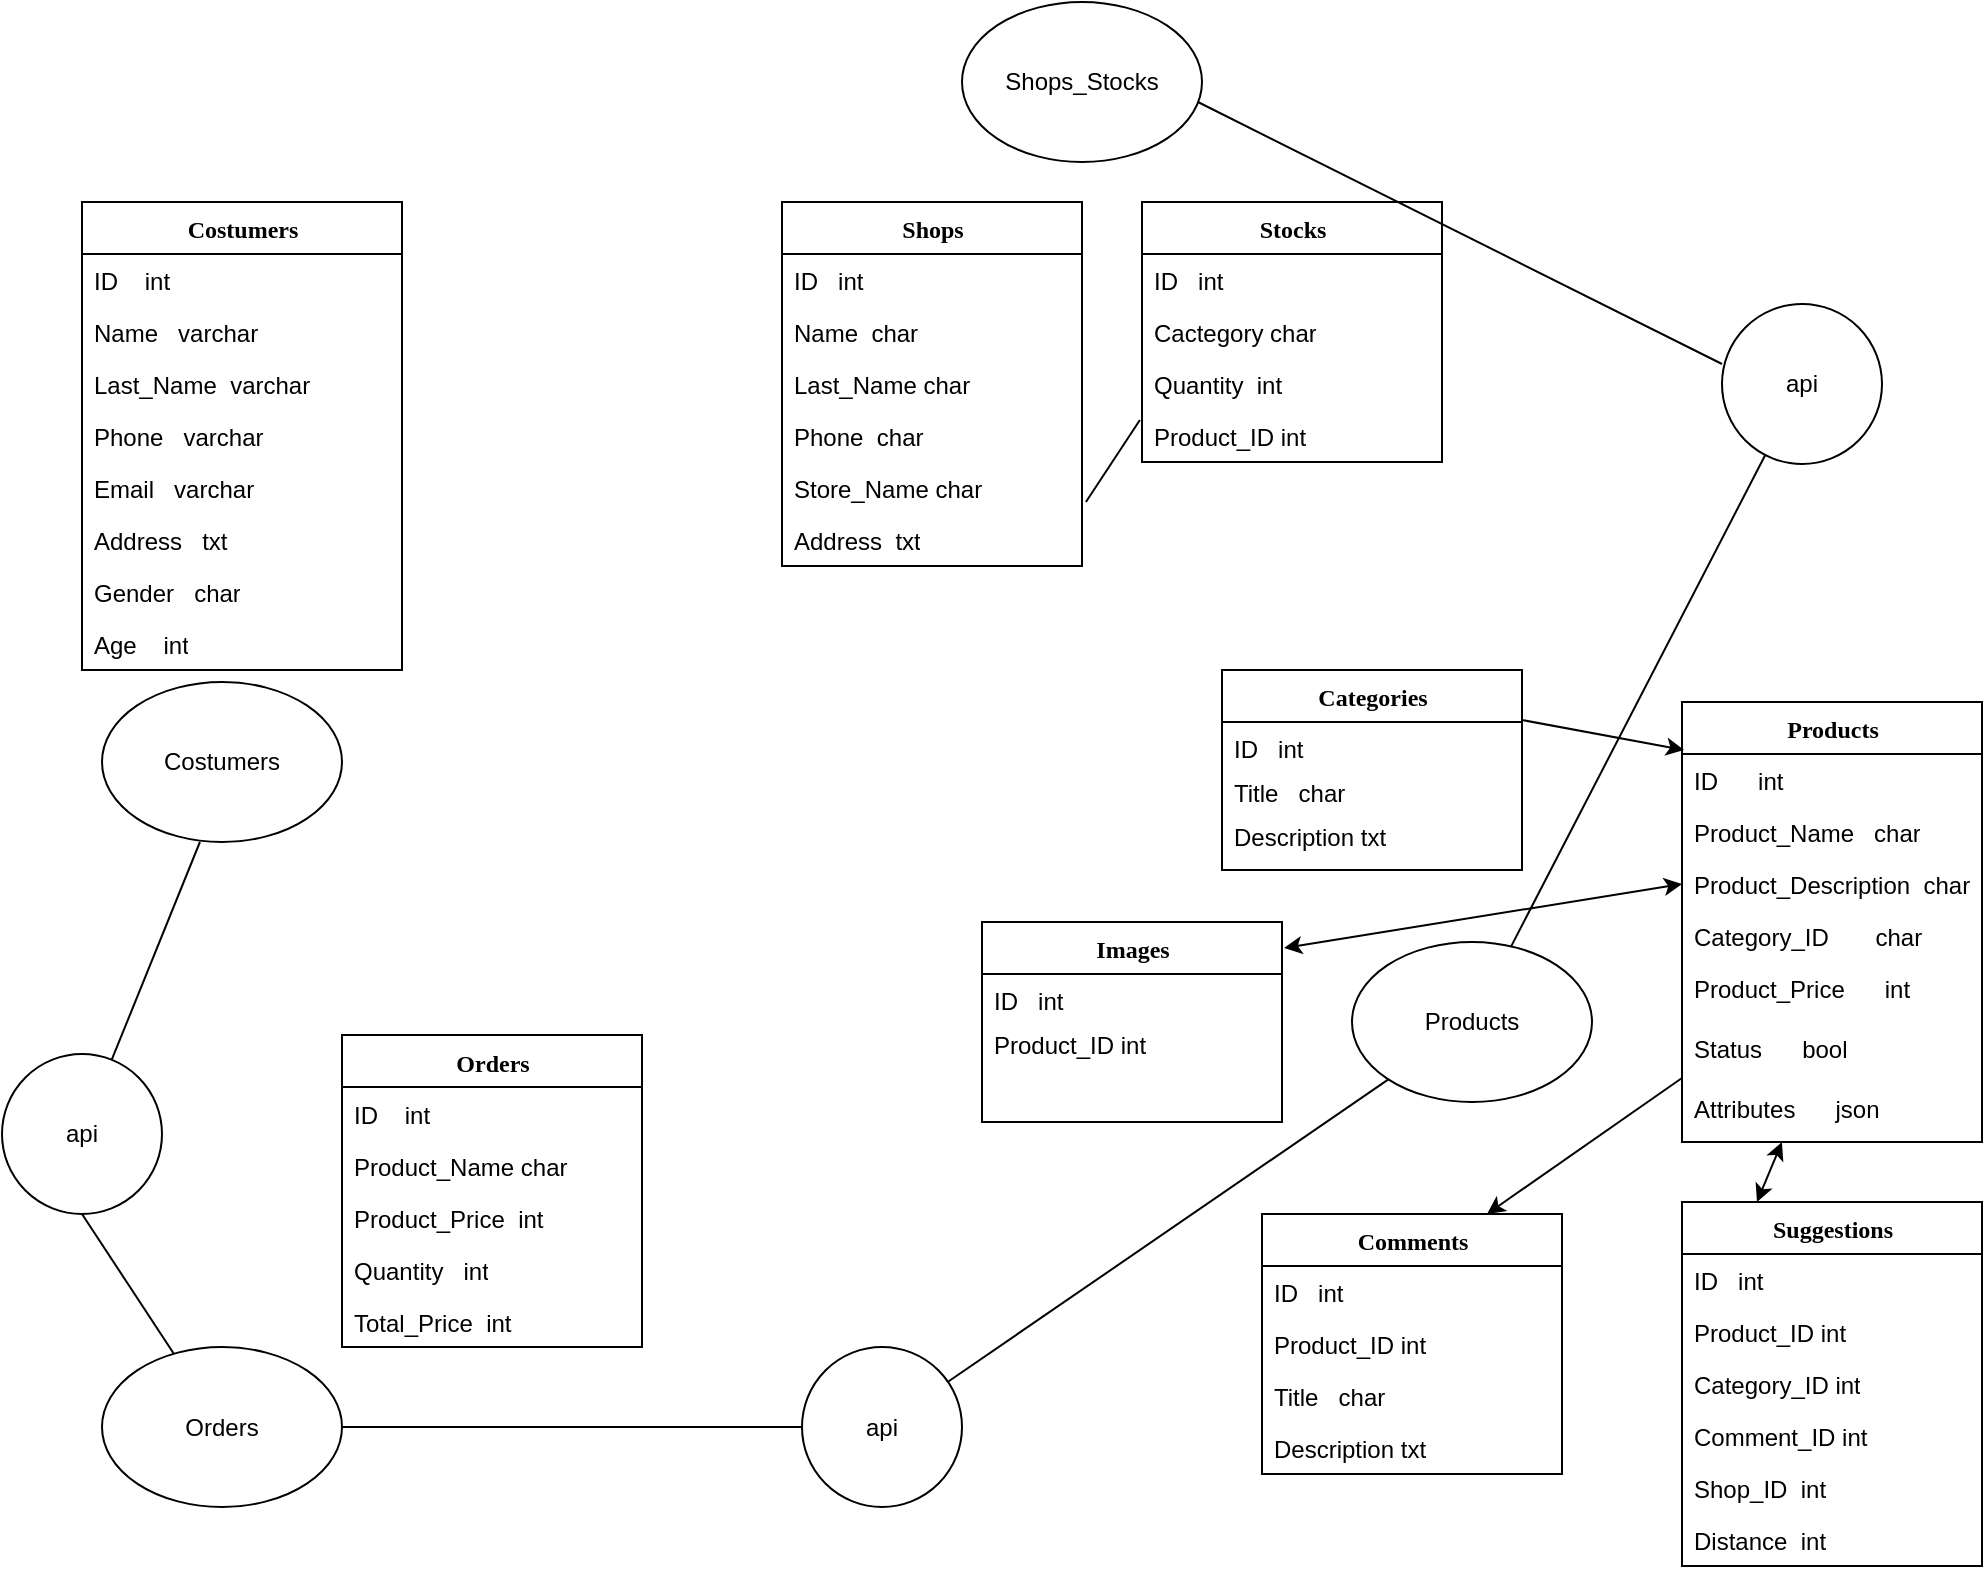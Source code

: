 <mxfile version="15.8.6" type="github">
  <diagram name="Page-1" id="9f46799a-70d6-7492-0946-bef42562c5a5">
    <mxGraphModel dx="1422" dy="794" grid="1" gridSize="10" guides="1" tooltips="1" connect="1" arrows="1" fold="1" page="1" pageScale="1" pageWidth="1100" pageHeight="850" background="none" math="0" shadow="0">
      <root>
        <mxCell id="0" />
        <mxCell id="1" parent="0" />
        <mxCell id="78961159f06e98e8-17" value="Costumers" style="swimlane;html=1;fontStyle=1;align=center;verticalAlign=top;childLayout=stackLayout;horizontal=1;startSize=26;horizontalStack=0;resizeParent=1;resizeLast=0;collapsible=1;marginBottom=0;swimlaneFillColor=#ffffff;rounded=0;shadow=0;comic=0;labelBackgroundColor=none;strokeWidth=1;fillColor=none;fontFamily=Verdana;fontSize=12" parent="1" vertex="1">
          <mxGeometry x="100" y="160" width="160" height="234" as="geometry" />
        </mxCell>
        <mxCell id="78961159f06e98e8-21" value="ID&lt;span style=&quot;white-space: pre&quot;&gt;	&lt;/span&gt;&lt;span style=&quot;white-space: pre&quot;&gt;	&lt;/span&gt;&lt;span style=&quot;white-space: pre&quot;&gt;	&lt;/span&gt;&lt;span style=&quot;white-space: pre&quot;&gt;	&lt;/span&gt;int" style="text;html=1;strokeColor=none;fillColor=none;align=left;verticalAlign=top;spacingLeft=4;spacingRight=4;whiteSpace=wrap;overflow=hidden;rotatable=0;points=[[0,0.5],[1,0.5]];portConstraint=eastwest;" parent="78961159f06e98e8-17" vertex="1">
          <mxGeometry y="26" width="160" height="26" as="geometry" />
        </mxCell>
        <mxCell id="whwB5My_SIchrcy2n_Ha-5" value="Name&lt;span style=&quot;white-space: pre&quot;&gt;	&lt;/span&gt;&lt;span style=&quot;white-space: pre&quot;&gt;	&lt;/span&gt;&lt;span style=&quot;white-space: pre&quot;&gt;	&lt;/span&gt;varchar" style="text;html=1;strokeColor=none;fillColor=none;align=left;verticalAlign=top;spacingLeft=4;spacingRight=4;whiteSpace=wrap;overflow=hidden;rotatable=0;points=[[0,0.5],[1,0.5]];portConstraint=eastwest;" parent="78961159f06e98e8-17" vertex="1">
          <mxGeometry y="52" width="160" height="26" as="geometry" />
        </mxCell>
        <mxCell id="78961159f06e98e8-23" value="Last_Name&lt;span style=&quot;white-space: pre&quot;&gt;	&lt;/span&gt;&lt;span style=&quot;white-space: pre&quot;&gt;	&lt;/span&gt;varchar" style="text;html=1;strokeColor=none;fillColor=none;align=left;verticalAlign=top;spacingLeft=4;spacingRight=4;whiteSpace=wrap;overflow=hidden;rotatable=0;points=[[0,0.5],[1,0.5]];portConstraint=eastwest;" parent="78961159f06e98e8-17" vertex="1">
          <mxGeometry y="78" width="160" height="26" as="geometry" />
        </mxCell>
        <mxCell id="78961159f06e98e8-25" value="Phone&lt;span style=&quot;white-space: pre&quot;&gt;	&lt;/span&gt;&lt;span style=&quot;white-space: pre&quot;&gt;	&lt;/span&gt;&lt;span style=&quot;white-space: pre&quot;&gt;	&lt;/span&gt;varchar" style="text;html=1;strokeColor=none;fillColor=none;align=left;verticalAlign=top;spacingLeft=4;spacingRight=4;whiteSpace=wrap;overflow=hidden;rotatable=0;points=[[0,0.5],[1,0.5]];portConstraint=eastwest;" parent="78961159f06e98e8-17" vertex="1">
          <mxGeometry y="104" width="160" height="26" as="geometry" />
        </mxCell>
        <mxCell id="78961159f06e98e8-26" value="Email&lt;span style=&quot;white-space: pre&quot;&gt;	&lt;/span&gt;&lt;span style=&quot;white-space: pre&quot;&gt;	&lt;/span&gt;&lt;span style=&quot;white-space: pre&quot;&gt;	&lt;/span&gt;varchar" style="text;html=1;strokeColor=none;fillColor=none;align=left;verticalAlign=top;spacingLeft=4;spacingRight=4;whiteSpace=wrap;overflow=hidden;rotatable=0;points=[[0,0.5],[1,0.5]];portConstraint=eastwest;" parent="78961159f06e98e8-17" vertex="1">
          <mxGeometry y="130" width="160" height="26" as="geometry" />
        </mxCell>
        <mxCell id="78961159f06e98e8-24" value="Address&lt;span style=&quot;white-space: pre&quot;&gt;	&lt;/span&gt;&lt;span style=&quot;white-space: pre&quot;&gt;	&lt;/span&gt;&lt;span style=&quot;white-space: pre&quot;&gt;	&lt;/span&gt;txt" style="text;html=1;strokeColor=none;fillColor=none;align=left;verticalAlign=top;spacingLeft=4;spacingRight=4;whiteSpace=wrap;overflow=hidden;rotatable=0;points=[[0,0.5],[1,0.5]];portConstraint=eastwest;" parent="78961159f06e98e8-17" vertex="1">
          <mxGeometry y="156" width="160" height="26" as="geometry" />
        </mxCell>
        <mxCell id="whwB5My_SIchrcy2n_Ha-3" value="Gender&lt;span style=&quot;white-space: pre&quot;&gt;	&lt;/span&gt;&lt;span style=&quot;white-space: pre&quot;&gt;	&lt;/span&gt;&lt;span style=&quot;white-space: pre&quot;&gt;	&lt;/span&gt;char" style="text;html=1;strokeColor=none;fillColor=none;align=left;verticalAlign=top;spacingLeft=4;spacingRight=4;whiteSpace=wrap;overflow=hidden;rotatable=0;points=[[0,0.5],[1,0.5]];portConstraint=eastwest;" parent="78961159f06e98e8-17" vertex="1">
          <mxGeometry y="182" width="160" height="26" as="geometry" />
        </mxCell>
        <mxCell id="whwB5My_SIchrcy2n_Ha-4" value="Age&lt;span style=&quot;white-space: pre&quot;&gt;	&lt;/span&gt;&lt;span style=&quot;white-space: pre&quot;&gt;	&lt;/span&gt;&lt;span style=&quot;white-space: pre&quot;&gt;	&lt;/span&gt;&lt;span style=&quot;white-space: pre&quot;&gt;	&lt;/span&gt;int" style="text;html=1;strokeColor=none;fillColor=none;align=left;verticalAlign=top;spacingLeft=4;spacingRight=4;whiteSpace=wrap;overflow=hidden;rotatable=0;points=[[0,0.5],[1,0.5]];portConstraint=eastwest;" parent="78961159f06e98e8-17" vertex="1">
          <mxGeometry y="208" width="160" height="26" as="geometry" />
        </mxCell>
        <mxCell id="78961159f06e98e8-30" value="Shops" style="swimlane;html=1;fontStyle=1;align=center;verticalAlign=top;childLayout=stackLayout;horizontal=1;startSize=26;horizontalStack=0;resizeParent=1;resizeLast=0;collapsible=1;marginBottom=0;swimlaneFillColor=#ffffff;rounded=0;shadow=0;comic=0;labelBackgroundColor=none;strokeWidth=1;fillColor=none;fontFamily=Verdana;fontSize=12" parent="1" vertex="1">
          <mxGeometry x="450" y="160" width="150" height="182" as="geometry" />
        </mxCell>
        <mxCell id="78961159f06e98e8-31" value="ID&lt;span style=&quot;white-space: pre&quot;&gt;	&lt;/span&gt;&lt;span style=&quot;white-space: pre&quot;&gt;	&lt;/span&gt;&lt;span style=&quot;white-space: pre&quot;&gt;	&lt;/span&gt;int" style="text;html=1;strokeColor=none;fillColor=none;align=left;verticalAlign=top;spacingLeft=4;spacingRight=4;whiteSpace=wrap;overflow=hidden;rotatable=0;points=[[0,0.5],[1,0.5]];portConstraint=eastwest;" parent="78961159f06e98e8-30" vertex="1">
          <mxGeometry y="26" width="150" height="26" as="geometry" />
        </mxCell>
        <mxCell id="whwB5My_SIchrcy2n_Ha-6" value="Name&lt;span style=&quot;white-space: pre&quot;&gt;	&lt;/span&gt;&lt;span style=&quot;white-space: pre&quot;&gt;	&lt;/span&gt;char" style="text;html=1;strokeColor=none;fillColor=none;align=left;verticalAlign=top;spacingLeft=4;spacingRight=4;whiteSpace=wrap;overflow=hidden;rotatable=0;points=[[0,0.5],[1,0.5]];portConstraint=eastwest;" parent="78961159f06e98e8-30" vertex="1">
          <mxGeometry y="52" width="150" height="26" as="geometry" />
        </mxCell>
        <mxCell id="78961159f06e98e8-32" value="Last_Name&lt;span style=&quot;white-space: pre&quot;&gt;	&lt;/span&gt;char" style="text;html=1;strokeColor=none;fillColor=none;align=left;verticalAlign=top;spacingLeft=4;spacingRight=4;whiteSpace=wrap;overflow=hidden;rotatable=0;points=[[0,0.5],[1,0.5]];portConstraint=eastwest;" parent="78961159f06e98e8-30" vertex="1">
          <mxGeometry y="78" width="150" height="26" as="geometry" />
        </mxCell>
        <mxCell id="78961159f06e98e8-33" value="Phone&lt;span style=&quot;white-space: pre&quot;&gt;	&lt;/span&gt;&lt;span style=&quot;white-space: pre&quot;&gt;	&lt;/span&gt;char" style="text;html=1;strokeColor=none;fillColor=none;align=left;verticalAlign=top;spacingLeft=4;spacingRight=4;whiteSpace=wrap;overflow=hidden;rotatable=0;points=[[0,0.5],[1,0.5]];portConstraint=eastwest;" parent="78961159f06e98e8-30" vertex="1">
          <mxGeometry y="104" width="150" height="26" as="geometry" />
        </mxCell>
        <mxCell id="78961159f06e98e8-34" value="Store_Name&lt;span style=&quot;white-space: pre&quot;&gt;	&lt;/span&gt;char" style="text;html=1;strokeColor=none;fillColor=none;align=left;verticalAlign=top;spacingLeft=4;spacingRight=4;whiteSpace=wrap;overflow=hidden;rotatable=0;points=[[0,0.5],[1,0.5]];portConstraint=eastwest;" parent="78961159f06e98e8-30" vertex="1">
          <mxGeometry y="130" width="150" height="26" as="geometry" />
        </mxCell>
        <mxCell id="78961159f06e98e8-36" value="Address&lt;span style=&quot;white-space: pre&quot;&gt;	&lt;/span&gt;&lt;span style=&quot;white-space: pre&quot;&gt;	&lt;/span&gt;txt" style="text;html=1;strokeColor=none;fillColor=none;align=left;verticalAlign=top;spacingLeft=4;spacingRight=4;whiteSpace=wrap;overflow=hidden;rotatable=0;points=[[0,0.5],[1,0.5]];portConstraint=eastwest;" parent="78961159f06e98e8-30" vertex="1">
          <mxGeometry y="156" width="150" height="26" as="geometry" />
        </mxCell>
        <mxCell id="78961159f06e98e8-56" value="Categories" style="swimlane;html=1;fontStyle=1;align=center;verticalAlign=top;childLayout=stackLayout;horizontal=1;startSize=26;horizontalStack=0;resizeParent=1;resizeLast=0;collapsible=1;marginBottom=0;swimlaneFillColor=#ffffff;rounded=0;shadow=0;comic=0;labelBackgroundColor=none;strokeWidth=1;fillColor=none;fontFamily=Verdana;fontSize=12" parent="1" vertex="1">
          <mxGeometry x="670" y="394" width="150" height="100" as="geometry" />
        </mxCell>
        <mxCell id="78961159f06e98e8-57" value="ID&lt;span style=&quot;white-space: pre&quot;&gt;	&lt;span style=&quot;white-space: pre&quot;&gt;	&lt;/span&gt;&lt;span style=&quot;white-space: pre&quot;&gt;	&lt;/span&gt;&lt;/span&gt;int" style="text;html=1;strokeColor=none;fillColor=none;align=left;verticalAlign=top;spacingLeft=4;spacingRight=4;whiteSpace=wrap;overflow=hidden;rotatable=0;points=[[0,0.5],[1,0.5]];portConstraint=eastwest;" parent="78961159f06e98e8-56" vertex="1">
          <mxGeometry y="26" width="150" height="22" as="geometry" />
        </mxCell>
        <mxCell id="GX2w4aBkMcM-ehUfeszz-30" value="Title&lt;span style=&quot;white-space: pre&quot;&gt;	&lt;/span&gt;&lt;span style=&quot;white-space: pre&quot;&gt;	&lt;span style=&quot;white-space: pre&quot;&gt;	&lt;/span&gt;&lt;/span&gt;char" style="text;html=1;strokeColor=none;fillColor=none;align=left;verticalAlign=top;spacingLeft=4;spacingRight=4;whiteSpace=wrap;overflow=hidden;rotatable=0;points=[[0,0.5],[1,0.5]];portConstraint=eastwest;" parent="78961159f06e98e8-56" vertex="1">
          <mxGeometry y="48" width="150" height="22" as="geometry" />
        </mxCell>
        <mxCell id="GX2w4aBkMcM-ehUfeszz-31" value="Description&lt;span style=&quot;white-space: pre&quot;&gt;	&lt;/span&gt;txt" style="text;html=1;strokeColor=none;fillColor=none;align=left;verticalAlign=top;spacingLeft=4;spacingRight=4;whiteSpace=wrap;overflow=hidden;rotatable=0;points=[[0,0.5],[1,0.5]];portConstraint=eastwest;" parent="78961159f06e98e8-56" vertex="1">
          <mxGeometry y="70" width="150" height="22" as="geometry" />
        </mxCell>
        <mxCell id="78961159f06e98e8-69" value="Comments" style="swimlane;html=1;fontStyle=1;align=center;verticalAlign=top;childLayout=stackLayout;horizontal=1;startSize=26;horizontalStack=0;resizeParent=1;resizeLast=0;collapsible=1;marginBottom=0;swimlaneFillColor=#ffffff;rounded=0;shadow=0;comic=0;labelBackgroundColor=none;strokeWidth=1;fillColor=none;fontFamily=Verdana;fontSize=12" parent="1" vertex="1">
          <mxGeometry x="690" y="666" width="150" height="130" as="geometry" />
        </mxCell>
        <mxCell id="78961159f06e98e8-70" value="ID&lt;span style=&quot;white-space: pre&quot;&gt;	&lt;/span&gt;&lt;span style=&quot;white-space: pre&quot;&gt;	&lt;/span&gt;&lt;span style=&quot;white-space: pre&quot;&gt;	&lt;/span&gt;int" style="text;html=1;strokeColor=none;fillColor=none;align=left;verticalAlign=top;spacingLeft=4;spacingRight=4;whiteSpace=wrap;overflow=hidden;rotatable=0;points=[[0,0.5],[1,0.5]];portConstraint=eastwest;" parent="78961159f06e98e8-69" vertex="1">
          <mxGeometry y="26" width="150" height="26" as="geometry" />
        </mxCell>
        <mxCell id="GX2w4aBkMcM-ehUfeszz-32" value="Product_ID&lt;span style=&quot;white-space: pre&quot;&gt;	&lt;/span&gt;int" style="text;html=1;strokeColor=none;fillColor=none;align=left;verticalAlign=top;spacingLeft=4;spacingRight=4;whiteSpace=wrap;overflow=hidden;rotatable=0;points=[[0,0.5],[1,0.5]];portConstraint=eastwest;" parent="78961159f06e98e8-69" vertex="1">
          <mxGeometry y="52" width="150" height="26" as="geometry" />
        </mxCell>
        <mxCell id="78961159f06e98e8-71" value="Title&lt;span style=&quot;white-space: pre&quot;&gt;	&lt;/span&gt;&lt;span style=&quot;white-space: pre&quot;&gt;	&lt;/span&gt;&lt;span style=&quot;white-space: pre&quot;&gt;	&lt;/span&gt;char" style="text;html=1;strokeColor=none;fillColor=none;align=left;verticalAlign=top;spacingLeft=4;spacingRight=4;whiteSpace=wrap;overflow=hidden;rotatable=0;points=[[0,0.5],[1,0.5]];portConstraint=eastwest;" parent="78961159f06e98e8-69" vertex="1">
          <mxGeometry y="78" width="150" height="26" as="geometry" />
        </mxCell>
        <mxCell id="78961159f06e98e8-72" value="Description&lt;span style=&quot;white-space: pre&quot;&gt;	&lt;/span&gt;txt" style="text;html=1;strokeColor=none;fillColor=none;align=left;verticalAlign=top;spacingLeft=4;spacingRight=4;whiteSpace=wrap;overflow=hidden;rotatable=0;points=[[0,0.5],[1,0.5]];portConstraint=eastwest;" parent="78961159f06e98e8-69" vertex="1">
          <mxGeometry y="104" width="150" height="26" as="geometry" />
        </mxCell>
        <mxCell id="78961159f06e98e8-82" value="Products" style="swimlane;html=1;fontStyle=1;align=center;verticalAlign=top;childLayout=stackLayout;horizontal=1;startSize=26;horizontalStack=0;resizeParent=1;resizeLast=0;collapsible=1;marginBottom=0;swimlaneFillColor=#ffffff;rounded=0;shadow=0;comic=0;labelBackgroundColor=none;strokeWidth=1;fillColor=none;fontFamily=Verdana;fontSize=12" parent="1" vertex="1">
          <mxGeometry x="900" y="410" width="150" height="220" as="geometry" />
        </mxCell>
        <mxCell id="78961159f06e98e8-83" value="ID&lt;span style=&quot;white-space: pre&quot;&gt;	&lt;span style=&quot;white-space: pre&quot;&gt;	&lt;/span&gt;&lt;span style=&quot;white-space: pre&quot;&gt;	&lt;/span&gt;&lt;span style=&quot;white-space: pre&quot;&gt;	&lt;/span&gt;  &lt;/span&gt;int" style="text;html=1;strokeColor=none;fillColor=none;align=left;verticalAlign=top;spacingLeft=4;spacingRight=4;whiteSpace=wrap;overflow=hidden;rotatable=0;points=[[0,0.5],[1,0.5]];portConstraint=eastwest;" parent="78961159f06e98e8-82" vertex="1">
          <mxGeometry y="26" width="150" height="26" as="geometry" />
        </mxCell>
        <mxCell id="whwB5My_SIchrcy2n_Ha-8" value="Product_Name&lt;span style=&quot;white-space: pre&quot;&gt;	&lt;/span&gt;&amp;nbsp;&amp;nbsp;char" style="text;html=1;strokeColor=none;fillColor=none;align=left;verticalAlign=top;spacingLeft=4;spacingRight=4;whiteSpace=wrap;overflow=hidden;rotatable=0;points=[[0,0.5],[1,0.5]];portConstraint=eastwest;" parent="78961159f06e98e8-82" vertex="1">
          <mxGeometry y="52" width="150" height="26" as="geometry" />
        </mxCell>
        <mxCell id="whwB5My_SIchrcy2n_Ha-9" value="Product_Description&amp;nbsp; char" style="text;html=1;strokeColor=none;fillColor=none;align=left;verticalAlign=top;spacingLeft=4;spacingRight=4;whiteSpace=wrap;overflow=hidden;rotatable=0;points=[[0,0.5],[1,0.5]];portConstraint=eastwest;" parent="78961159f06e98e8-82" vertex="1">
          <mxGeometry y="78" width="150" height="26" as="geometry" />
        </mxCell>
        <mxCell id="whwB5My_SIchrcy2n_Ha-10" value="Category_ID&lt;span&gt;&amp;nbsp; &amp;nbsp;&lt;span style=&quot;white-space: pre&quot;&gt;	&lt;/span&gt;&lt;span style=&quot;white-space: pre&quot;&gt;	&lt;/span&gt; &amp;nbsp;&lt;/span&gt;char" style="text;html=1;strokeColor=none;fillColor=none;align=left;verticalAlign=top;spacingLeft=4;spacingRight=4;whiteSpace=wrap;overflow=hidden;rotatable=0;points=[[0,0.5],[1,0.5]];portConstraint=eastwest;" parent="78961159f06e98e8-82" vertex="1">
          <mxGeometry y="104" width="150" height="26" as="geometry" />
        </mxCell>
        <mxCell id="whwB5My_SIchrcy2n_Ha-11" value="Product_Price&amp;nbsp; &amp;nbsp;&lt;span style=&quot;white-space: pre&quot;&gt;	&lt;/span&gt; &amp;nbsp;int" style="text;html=1;strokeColor=none;fillColor=none;align=left;verticalAlign=top;spacingLeft=4;spacingRight=4;whiteSpace=wrap;overflow=hidden;rotatable=0;points=[[0,0.5],[1,0.5]];portConstraint=eastwest;" parent="78961159f06e98e8-82" vertex="1">
          <mxGeometry y="130" width="150" height="30" as="geometry" />
        </mxCell>
        <mxCell id="EhOiAVMrNyE-1cnhU0l3-12" value="Status&lt;span style=&quot;white-space: pre&quot;&gt;	&lt;/span&gt;&lt;span style=&quot;white-space: pre&quot;&gt;	&lt;/span&gt;&amp;nbsp; &lt;span style=&quot;white-space: pre&quot;&gt;	&lt;/span&gt;&amp;nbsp;bool" style="text;html=1;strokeColor=none;fillColor=none;align=left;verticalAlign=top;spacingLeft=4;spacingRight=4;whiteSpace=wrap;overflow=hidden;rotatable=0;points=[[0,0.5],[1,0.5]];portConstraint=eastwest;" vertex="1" parent="78961159f06e98e8-82">
          <mxGeometry y="160" width="150" height="30" as="geometry" />
        </mxCell>
        <mxCell id="EhOiAVMrNyE-1cnhU0l3-13" value="Attributes&lt;span style=&quot;white-space: pre&quot;&gt;	&lt;/span&gt;&lt;span style=&quot;white-space: pre&quot;&gt;	&lt;/span&gt;&amp;nbsp; &lt;span style=&quot;white-space: pre&quot;&gt;	&lt;/span&gt;&amp;nbsp;json" style="text;html=1;strokeColor=none;fillColor=none;align=left;verticalAlign=top;spacingLeft=4;spacingRight=4;whiteSpace=wrap;overflow=hidden;rotatable=0;points=[[0,0.5],[1,0.5]];portConstraint=eastwest;" vertex="1" parent="78961159f06e98e8-82">
          <mxGeometry y="190" width="150" height="30" as="geometry" />
        </mxCell>
        <mxCell id="78961159f06e98e8-108" value="Orders" style="swimlane;html=1;fontStyle=1;align=center;verticalAlign=top;childLayout=stackLayout;horizontal=1;startSize=26;horizontalStack=0;resizeParent=1;resizeLast=0;collapsible=1;marginBottom=0;swimlaneFillColor=#ffffff;rounded=0;shadow=0;comic=0;labelBackgroundColor=none;strokeWidth=1;fillColor=none;fontFamily=Verdana;fontSize=12" parent="1" vertex="1">
          <mxGeometry x="230" y="576.5" width="150" height="156" as="geometry" />
        </mxCell>
        <mxCell id="78961159f06e98e8-109" value="ID&lt;span style=&quot;white-space: pre&quot;&gt;	&lt;/span&gt;&lt;span style=&quot;white-space: pre&quot;&gt;	&lt;/span&gt;&lt;span style=&quot;white-space: pre&quot;&gt;	&lt;/span&gt;&lt;span style=&quot;white-space: pre&quot;&gt;	&lt;/span&gt;int" style="text;html=1;strokeColor=none;fillColor=none;align=left;verticalAlign=top;spacingLeft=4;spacingRight=4;whiteSpace=wrap;overflow=hidden;rotatable=0;points=[[0,0.5],[1,0.5]];portConstraint=eastwest;" parent="78961159f06e98e8-108" vertex="1">
          <mxGeometry y="26" width="150" height="26" as="geometry" />
        </mxCell>
        <mxCell id="EhOiAVMrNyE-1cnhU0l3-1" value="Product_Name&lt;span style=&quot;white-space: pre&quot;&gt;	&lt;/span&gt;char" style="text;html=1;strokeColor=none;fillColor=none;align=left;verticalAlign=top;spacingLeft=4;spacingRight=4;whiteSpace=wrap;overflow=hidden;rotatable=0;points=[[0,0.5],[1,0.5]];portConstraint=eastwest;" vertex="1" parent="78961159f06e98e8-108">
          <mxGeometry y="52" width="150" height="26" as="geometry" />
        </mxCell>
        <mxCell id="78961159f06e98e8-110" value="Product_Price&lt;span style=&quot;white-space: pre&quot;&gt;	&lt;/span&gt;&lt;span style=&quot;white-space: pre&quot;&gt;	&lt;/span&gt;int" style="text;html=1;strokeColor=none;fillColor=none;align=left;verticalAlign=top;spacingLeft=4;spacingRight=4;whiteSpace=wrap;overflow=hidden;rotatable=0;points=[[0,0.5],[1,0.5]];portConstraint=eastwest;" parent="78961159f06e98e8-108" vertex="1">
          <mxGeometry y="78" width="150" height="26" as="geometry" />
        </mxCell>
        <mxCell id="whwB5My_SIchrcy2n_Ha-26" value="Quantity&lt;span style=&quot;white-space: pre&quot;&gt;	&lt;/span&gt;&lt;span style=&quot;white-space: pre&quot;&gt;	&lt;/span&gt;&lt;span style=&quot;white-space: pre&quot;&gt;	&lt;/span&gt;int" style="text;html=1;strokeColor=none;fillColor=none;align=left;verticalAlign=top;spacingLeft=4;spacingRight=4;whiteSpace=wrap;overflow=hidden;rotatable=0;points=[[0,0.5],[1,0.5]];portConstraint=eastwest;" parent="78961159f06e98e8-108" vertex="1">
          <mxGeometry y="104" width="150" height="26" as="geometry" />
        </mxCell>
        <mxCell id="whwB5My_SIchrcy2n_Ha-27" value="Total_Price&lt;span style=&quot;white-space: pre&quot;&gt;	&lt;/span&gt;&lt;span style=&quot;white-space: pre&quot;&gt;	&lt;/span&gt;int" style="text;html=1;strokeColor=none;fillColor=none;align=left;verticalAlign=top;spacingLeft=4;spacingRight=4;whiteSpace=wrap;overflow=hidden;rotatable=0;points=[[0,0.5],[1,0.5]];portConstraint=eastwest;" parent="78961159f06e98e8-108" vertex="1">
          <mxGeometry y="130" width="150" height="26" as="geometry" />
        </mxCell>
        <mxCell id="GX2w4aBkMcM-ehUfeszz-23" value="Suggestions" style="swimlane;html=1;fontStyle=1;align=center;verticalAlign=top;childLayout=stackLayout;horizontal=1;startSize=26;horizontalStack=0;resizeParent=1;resizeLast=0;collapsible=1;marginBottom=0;swimlaneFillColor=#ffffff;rounded=0;shadow=0;comic=0;labelBackgroundColor=none;strokeWidth=1;fillColor=none;fontFamily=Verdana;fontSize=12" parent="1" vertex="1">
          <mxGeometry x="900" y="660" width="150" height="182" as="geometry" />
        </mxCell>
        <mxCell id="GX2w4aBkMcM-ehUfeszz-24" value="ID&lt;span style=&quot;white-space: pre&quot;&gt;	&lt;span style=&quot;white-space: pre&quot;&gt;	&lt;/span&gt;&lt;span style=&quot;white-space: pre&quot;&gt;	&lt;/span&gt;&lt;/span&gt;int" style="text;html=1;strokeColor=none;fillColor=none;align=left;verticalAlign=top;spacingLeft=4;spacingRight=4;whiteSpace=wrap;overflow=hidden;rotatable=0;points=[[0,0.5],[1,0.5]];portConstraint=eastwest;" parent="GX2w4aBkMcM-ehUfeszz-23" vertex="1">
          <mxGeometry y="26" width="150" height="26" as="geometry" />
        </mxCell>
        <mxCell id="GX2w4aBkMcM-ehUfeszz-27" value="Product_ID&lt;span style=&quot;white-space: pre&quot;&gt;	&lt;/span&gt;int" style="text;html=1;strokeColor=none;fillColor=none;align=left;verticalAlign=top;spacingLeft=4;spacingRight=4;whiteSpace=wrap;overflow=hidden;rotatable=0;points=[[0,0.5],[1,0.5]];portConstraint=eastwest;" parent="GX2w4aBkMcM-ehUfeszz-23" vertex="1">
          <mxGeometry y="52" width="150" height="26" as="geometry" />
        </mxCell>
        <mxCell id="GX2w4aBkMcM-ehUfeszz-29" value="Category_ID&lt;span style=&quot;white-space: pre&quot;&gt;	&lt;/span&gt;int" style="text;html=1;strokeColor=none;fillColor=none;align=left;verticalAlign=top;spacingLeft=4;spacingRight=4;whiteSpace=wrap;overflow=hidden;rotatable=0;points=[[0,0.5],[1,0.5]];portConstraint=eastwest;" parent="GX2w4aBkMcM-ehUfeszz-23" vertex="1">
          <mxGeometry y="78" width="150" height="26" as="geometry" />
        </mxCell>
        <mxCell id="whwB5My_SIchrcy2n_Ha-2" value="Comment_ID&lt;span style=&quot;white-space: pre&quot;&gt;	&lt;/span&gt;int" style="text;html=1;strokeColor=none;fillColor=none;align=left;verticalAlign=top;spacingLeft=4;spacingRight=4;whiteSpace=wrap;overflow=hidden;rotatable=0;points=[[0,0.5],[1,0.5]];portConstraint=eastwest;" parent="GX2w4aBkMcM-ehUfeszz-23" vertex="1">
          <mxGeometry y="104" width="150" height="26" as="geometry" />
        </mxCell>
        <mxCell id="GX2w4aBkMcM-ehUfeszz-25" value="Shop_ID&lt;span style=&quot;white-space: pre&quot;&gt;	&lt;/span&gt;&lt;span style=&quot;white-space: pre&quot;&gt;	&lt;/span&gt;int" style="text;html=1;strokeColor=none;fillColor=none;align=left;verticalAlign=top;spacingLeft=4;spacingRight=4;whiteSpace=wrap;overflow=hidden;rotatable=0;points=[[0,0.5],[1,0.5]];portConstraint=eastwest;" parent="GX2w4aBkMcM-ehUfeszz-23" vertex="1">
          <mxGeometry y="130" width="150" height="26" as="geometry" />
        </mxCell>
        <mxCell id="GX2w4aBkMcM-ehUfeszz-28" value="Distance&lt;span style=&quot;white-space: pre&quot;&gt;	&lt;/span&gt;&lt;span style=&quot;white-space: pre&quot;&gt;	&lt;/span&gt;int" style="text;html=1;strokeColor=none;fillColor=none;align=left;verticalAlign=top;spacingLeft=4;spacingRight=4;whiteSpace=wrap;overflow=hidden;rotatable=0;points=[[0,0.5],[1,0.5]];portConstraint=eastwest;" parent="GX2w4aBkMcM-ehUfeszz-23" vertex="1">
          <mxGeometry y="156" width="150" height="26" as="geometry" />
        </mxCell>
        <mxCell id="whwB5My_SIchrcy2n_Ha-16" value="Stocks" style="swimlane;html=1;fontStyle=1;align=center;verticalAlign=top;childLayout=stackLayout;horizontal=1;startSize=26;horizontalStack=0;resizeParent=1;resizeLast=0;collapsible=1;marginBottom=0;swimlaneFillColor=#ffffff;rounded=0;shadow=0;comic=0;labelBackgroundColor=none;strokeWidth=1;fillColor=none;fontFamily=Verdana;fontSize=12" parent="1" vertex="1">
          <mxGeometry x="630" y="160" width="150" height="130" as="geometry" />
        </mxCell>
        <mxCell id="whwB5My_SIchrcy2n_Ha-17" value="ID&lt;span style=&quot;white-space: pre&quot;&gt;	&lt;span style=&quot;white-space: pre&quot;&gt;	&lt;/span&gt;&lt;span style=&quot;white-space: pre&quot;&gt;	&lt;/span&gt;&lt;/span&gt;int" style="text;html=1;strokeColor=none;fillColor=none;align=left;verticalAlign=top;spacingLeft=4;spacingRight=4;whiteSpace=wrap;overflow=hidden;rotatable=0;points=[[0,0.5],[1,0.5]];portConstraint=eastwest;" parent="whwB5My_SIchrcy2n_Ha-16" vertex="1">
          <mxGeometry y="26" width="150" height="26" as="geometry" />
        </mxCell>
        <mxCell id="whwB5My_SIchrcy2n_Ha-18" value="Cactegory&lt;span style=&quot;white-space: pre&quot;&gt;	&lt;/span&gt;char" style="text;html=1;strokeColor=none;fillColor=none;align=left;verticalAlign=top;spacingLeft=4;spacingRight=4;whiteSpace=wrap;overflow=hidden;rotatable=0;points=[[0,0.5],[1,0.5]];portConstraint=eastwest;" parent="whwB5My_SIchrcy2n_Ha-16" vertex="1">
          <mxGeometry y="52" width="150" height="26" as="geometry" />
        </mxCell>
        <mxCell id="whwB5My_SIchrcy2n_Ha-19" value="Quantity&lt;span style=&quot;white-space: pre&quot;&gt;	&lt;/span&gt;&lt;span style=&quot;white-space: pre&quot;&gt;	&lt;/span&gt;int" style="text;html=1;strokeColor=none;fillColor=none;align=left;verticalAlign=top;spacingLeft=4;spacingRight=4;whiteSpace=wrap;overflow=hidden;rotatable=0;points=[[0,0.5],[1,0.5]];portConstraint=eastwest;" parent="whwB5My_SIchrcy2n_Ha-16" vertex="1">
          <mxGeometry y="78" width="150" height="26" as="geometry" />
        </mxCell>
        <mxCell id="whwB5My_SIchrcy2n_Ha-20" value="Product_ID&lt;span style=&quot;white-space: pre&quot;&gt;	&lt;/span&gt;int" style="text;html=1;strokeColor=none;fillColor=none;align=left;verticalAlign=top;spacingLeft=4;spacingRight=4;whiteSpace=wrap;overflow=hidden;rotatable=0;points=[[0,0.5],[1,0.5]];portConstraint=eastwest;" parent="whwB5My_SIchrcy2n_Ha-16" vertex="1">
          <mxGeometry y="104" width="150" height="26" as="geometry" />
        </mxCell>
        <mxCell id="whwB5My_SIchrcy2n_Ha-28" value="Orders" style="ellipse;whiteSpace=wrap;html=1;" parent="1" vertex="1">
          <mxGeometry x="110" y="732.5" width="120" height="80" as="geometry" />
        </mxCell>
        <mxCell id="whwB5My_SIchrcy2n_Ha-29" value="Costumers" style="ellipse;whiteSpace=wrap;html=1;" parent="1" vertex="1">
          <mxGeometry x="110" y="400" width="120" height="80" as="geometry" />
        </mxCell>
        <mxCell id="whwB5My_SIchrcy2n_Ha-30" value="Shops_Stocks" style="ellipse;whiteSpace=wrap;html=1;" parent="1" vertex="1">
          <mxGeometry x="540" y="60" width="120" height="80" as="geometry" />
        </mxCell>
        <mxCell id="whwB5My_SIchrcy2n_Ha-31" value="Products" style="ellipse;whiteSpace=wrap;html=1;" parent="1" vertex="1">
          <mxGeometry x="735" y="530" width="120" height="80" as="geometry" />
        </mxCell>
        <mxCell id="EhOiAVMrNyE-1cnhU0l3-2" value="Images" style="swimlane;html=1;fontStyle=1;align=center;verticalAlign=top;childLayout=stackLayout;horizontal=1;startSize=26;horizontalStack=0;resizeParent=1;resizeLast=0;collapsible=1;marginBottom=0;swimlaneFillColor=#ffffff;rounded=0;shadow=0;comic=0;labelBackgroundColor=none;strokeWidth=1;fillColor=none;fontFamily=Verdana;fontSize=12" vertex="1" parent="1">
          <mxGeometry x="550" y="520" width="150" height="100" as="geometry" />
        </mxCell>
        <mxCell id="EhOiAVMrNyE-1cnhU0l3-3" value="ID&lt;span style=&quot;white-space: pre&quot;&gt;	&lt;span style=&quot;white-space: pre&quot;&gt;	&lt;/span&gt;&lt;span style=&quot;white-space: pre&quot;&gt;	&lt;/span&gt;&lt;/span&gt;int" style="text;html=1;strokeColor=none;fillColor=none;align=left;verticalAlign=top;spacingLeft=4;spacingRight=4;whiteSpace=wrap;overflow=hidden;rotatable=0;points=[[0,0.5],[1,0.5]];portConstraint=eastwest;" vertex="1" parent="EhOiAVMrNyE-1cnhU0l3-2">
          <mxGeometry y="26" width="150" height="22" as="geometry" />
        </mxCell>
        <mxCell id="EhOiAVMrNyE-1cnhU0l3-4" value="Product_ID&lt;span style=&quot;white-space: pre&quot;&gt;	&lt;/span&gt;int" style="text;html=1;strokeColor=none;fillColor=none;align=left;verticalAlign=top;spacingLeft=4;spacingRight=4;whiteSpace=wrap;overflow=hidden;rotatable=0;points=[[0,0.5],[1,0.5]];portConstraint=eastwest;" vertex="1" parent="EhOiAVMrNyE-1cnhU0l3-2">
          <mxGeometry y="48" width="150" height="22" as="geometry" />
        </mxCell>
        <mxCell id="EhOiAVMrNyE-1cnhU0l3-14" value="" style="endArrow=classic;html=1;rounded=0;entryX=0.007;entryY=-0.077;entryDx=0;entryDy=0;entryPerimeter=0;exitX=1;exitY=0.25;exitDx=0;exitDy=0;" edge="1" parent="1" source="78961159f06e98e8-56" target="78961159f06e98e8-83">
          <mxGeometry width="50" height="50" relative="1" as="geometry">
            <mxPoint x="830" y="410" as="sourcePoint" />
            <mxPoint x="880" y="360" as="targetPoint" />
          </mxGeometry>
        </mxCell>
        <mxCell id="EhOiAVMrNyE-1cnhU0l3-16" value="" style="endArrow=classic;startArrow=classic;html=1;rounded=0;entryX=0;entryY=0.5;entryDx=0;entryDy=0;exitX=1.007;exitY=0.13;exitDx=0;exitDy=0;exitPerimeter=0;" edge="1" parent="1" source="EhOiAVMrNyE-1cnhU0l3-2" target="whwB5My_SIchrcy2n_Ha-9">
          <mxGeometry width="50" height="50" relative="1" as="geometry">
            <mxPoint x="550" y="510" as="sourcePoint" />
            <mxPoint x="600" y="460" as="targetPoint" />
          </mxGeometry>
        </mxCell>
        <mxCell id="EhOiAVMrNyE-1cnhU0l3-17" value="" style="endArrow=classic;startArrow=classic;html=1;rounded=0;entryX=0.333;entryY=1;entryDx=0;entryDy=0;entryPerimeter=0;exitX=0.25;exitY=0;exitDx=0;exitDy=0;" edge="1" parent="1" source="GX2w4aBkMcM-ehUfeszz-23" target="EhOiAVMrNyE-1cnhU0l3-13">
          <mxGeometry width="50" height="50" relative="1" as="geometry">
            <mxPoint x="920" y="666" as="sourcePoint" />
            <mxPoint x="970" y="616" as="targetPoint" />
            <Array as="points" />
          </mxGeometry>
        </mxCell>
        <mxCell id="EhOiAVMrNyE-1cnhU0l3-18" value="" style="endArrow=classic;html=1;rounded=0;exitX=0;exitY=-0.067;exitDx=0;exitDy=0;exitPerimeter=0;entryX=0.75;entryY=0;entryDx=0;entryDy=0;" edge="1" parent="1" source="EhOiAVMrNyE-1cnhU0l3-13" target="78961159f06e98e8-69">
          <mxGeometry width="50" height="50" relative="1" as="geometry">
            <mxPoint x="550" y="510" as="sourcePoint" />
            <mxPoint x="600" y="460" as="targetPoint" />
          </mxGeometry>
        </mxCell>
        <mxCell id="EhOiAVMrNyE-1cnhU0l3-20" value="" style="endArrow=none;html=1;rounded=0;exitX=1.013;exitY=0.769;exitDx=0;exitDy=0;exitPerimeter=0;entryX=-0.007;entryY=1.192;entryDx=0;entryDy=0;entryPerimeter=0;" edge="1" parent="1" source="78961159f06e98e8-34" target="whwB5My_SIchrcy2n_Ha-19">
          <mxGeometry width="50" height="50" relative="1" as="geometry">
            <mxPoint x="590" y="310" as="sourcePoint" />
            <mxPoint x="640" y="260" as="targetPoint" />
          </mxGeometry>
        </mxCell>
        <mxCell id="EhOiAVMrNyE-1cnhU0l3-21" value="api" style="ellipse;whiteSpace=wrap;html=1;aspect=fixed;" vertex="1" parent="1">
          <mxGeometry x="460" y="732.5" width="80" height="80" as="geometry" />
        </mxCell>
        <mxCell id="EhOiAVMrNyE-1cnhU0l3-22" value="api" style="ellipse;whiteSpace=wrap;html=1;aspect=fixed;" vertex="1" parent="1">
          <mxGeometry x="60" y="586" width="80" height="80" as="geometry" />
        </mxCell>
        <mxCell id="EhOiAVMrNyE-1cnhU0l3-23" value="api" style="ellipse;whiteSpace=wrap;html=1;aspect=fixed;" vertex="1" parent="1">
          <mxGeometry x="920" y="211" width="80" height="80" as="geometry" />
        </mxCell>
        <mxCell id="EhOiAVMrNyE-1cnhU0l3-24" value="" style="endArrow=none;html=1;rounded=0;entryX=0;entryY=0.375;entryDx=0;entryDy=0;entryPerimeter=0;exitX=0.983;exitY=0.625;exitDx=0;exitDy=0;exitPerimeter=0;" edge="1" parent="1" source="whwB5My_SIchrcy2n_Ha-30" target="EhOiAVMrNyE-1cnhU0l3-23">
          <mxGeometry width="50" height="50" relative="1" as="geometry">
            <mxPoint x="550" y="510" as="sourcePoint" />
            <mxPoint x="600" y="460" as="targetPoint" />
          </mxGeometry>
        </mxCell>
        <mxCell id="EhOiAVMrNyE-1cnhU0l3-25" value="" style="endArrow=none;html=1;rounded=0;" edge="1" parent="1" source="whwB5My_SIchrcy2n_Ha-31" target="EhOiAVMrNyE-1cnhU0l3-23">
          <mxGeometry width="50" height="50" relative="1" as="geometry">
            <mxPoint x="550" y="510" as="sourcePoint" />
            <mxPoint x="600" y="460" as="targetPoint" />
          </mxGeometry>
        </mxCell>
        <mxCell id="EhOiAVMrNyE-1cnhU0l3-26" value="" style="endArrow=none;html=1;rounded=0;" edge="1" parent="1" source="EhOiAVMrNyE-1cnhU0l3-21" target="whwB5My_SIchrcy2n_Ha-31">
          <mxGeometry width="50" height="50" relative="1" as="geometry">
            <mxPoint x="550" y="510" as="sourcePoint" />
            <mxPoint x="600" y="460" as="targetPoint" />
          </mxGeometry>
        </mxCell>
        <mxCell id="EhOiAVMrNyE-1cnhU0l3-27" value="" style="endArrow=none;html=1;rounded=0;exitX=1;exitY=0.5;exitDx=0;exitDy=0;" edge="1" parent="1" source="whwB5My_SIchrcy2n_Ha-28" target="EhOiAVMrNyE-1cnhU0l3-21">
          <mxGeometry width="50" height="50" relative="1" as="geometry">
            <mxPoint x="550" y="510" as="sourcePoint" />
            <mxPoint x="600" y="460" as="targetPoint" />
          </mxGeometry>
        </mxCell>
        <mxCell id="EhOiAVMrNyE-1cnhU0l3-28" value="" style="endArrow=none;html=1;rounded=0;entryX=0.408;entryY=1;entryDx=0;entryDy=0;entryPerimeter=0;" edge="1" parent="1" source="EhOiAVMrNyE-1cnhU0l3-22" target="whwB5My_SIchrcy2n_Ha-29">
          <mxGeometry width="50" height="50" relative="1" as="geometry">
            <mxPoint x="550" y="510" as="sourcePoint" />
            <mxPoint x="600" y="460" as="targetPoint" />
          </mxGeometry>
        </mxCell>
        <mxCell id="EhOiAVMrNyE-1cnhU0l3-29" value="" style="endArrow=none;html=1;rounded=0;entryX=0.5;entryY=1;entryDx=0;entryDy=0;" edge="1" parent="1" source="whwB5My_SIchrcy2n_Ha-28" target="EhOiAVMrNyE-1cnhU0l3-22">
          <mxGeometry width="50" height="50" relative="1" as="geometry">
            <mxPoint x="550" y="510" as="sourcePoint" />
            <mxPoint x="600" y="460" as="targetPoint" />
          </mxGeometry>
        </mxCell>
      </root>
    </mxGraphModel>
  </diagram>
</mxfile>

